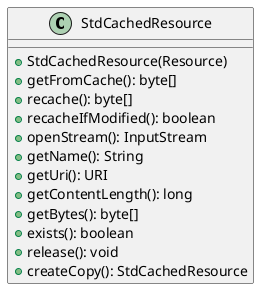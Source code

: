 @startuml

    class StdCachedResource [[StdCachedResource.html]] {
        +StdCachedResource(Resource)
        +getFromCache(): byte[]
        +recache(): byte[]
        +recacheIfModified(): boolean
        +openStream(): InputStream
        +getName(): String
        +getUri(): URI
        +getContentLength(): long
        +getBytes(): byte[]
        +exists(): boolean
        +release(): void
        +createCopy(): StdCachedResource
    }

@enduml
